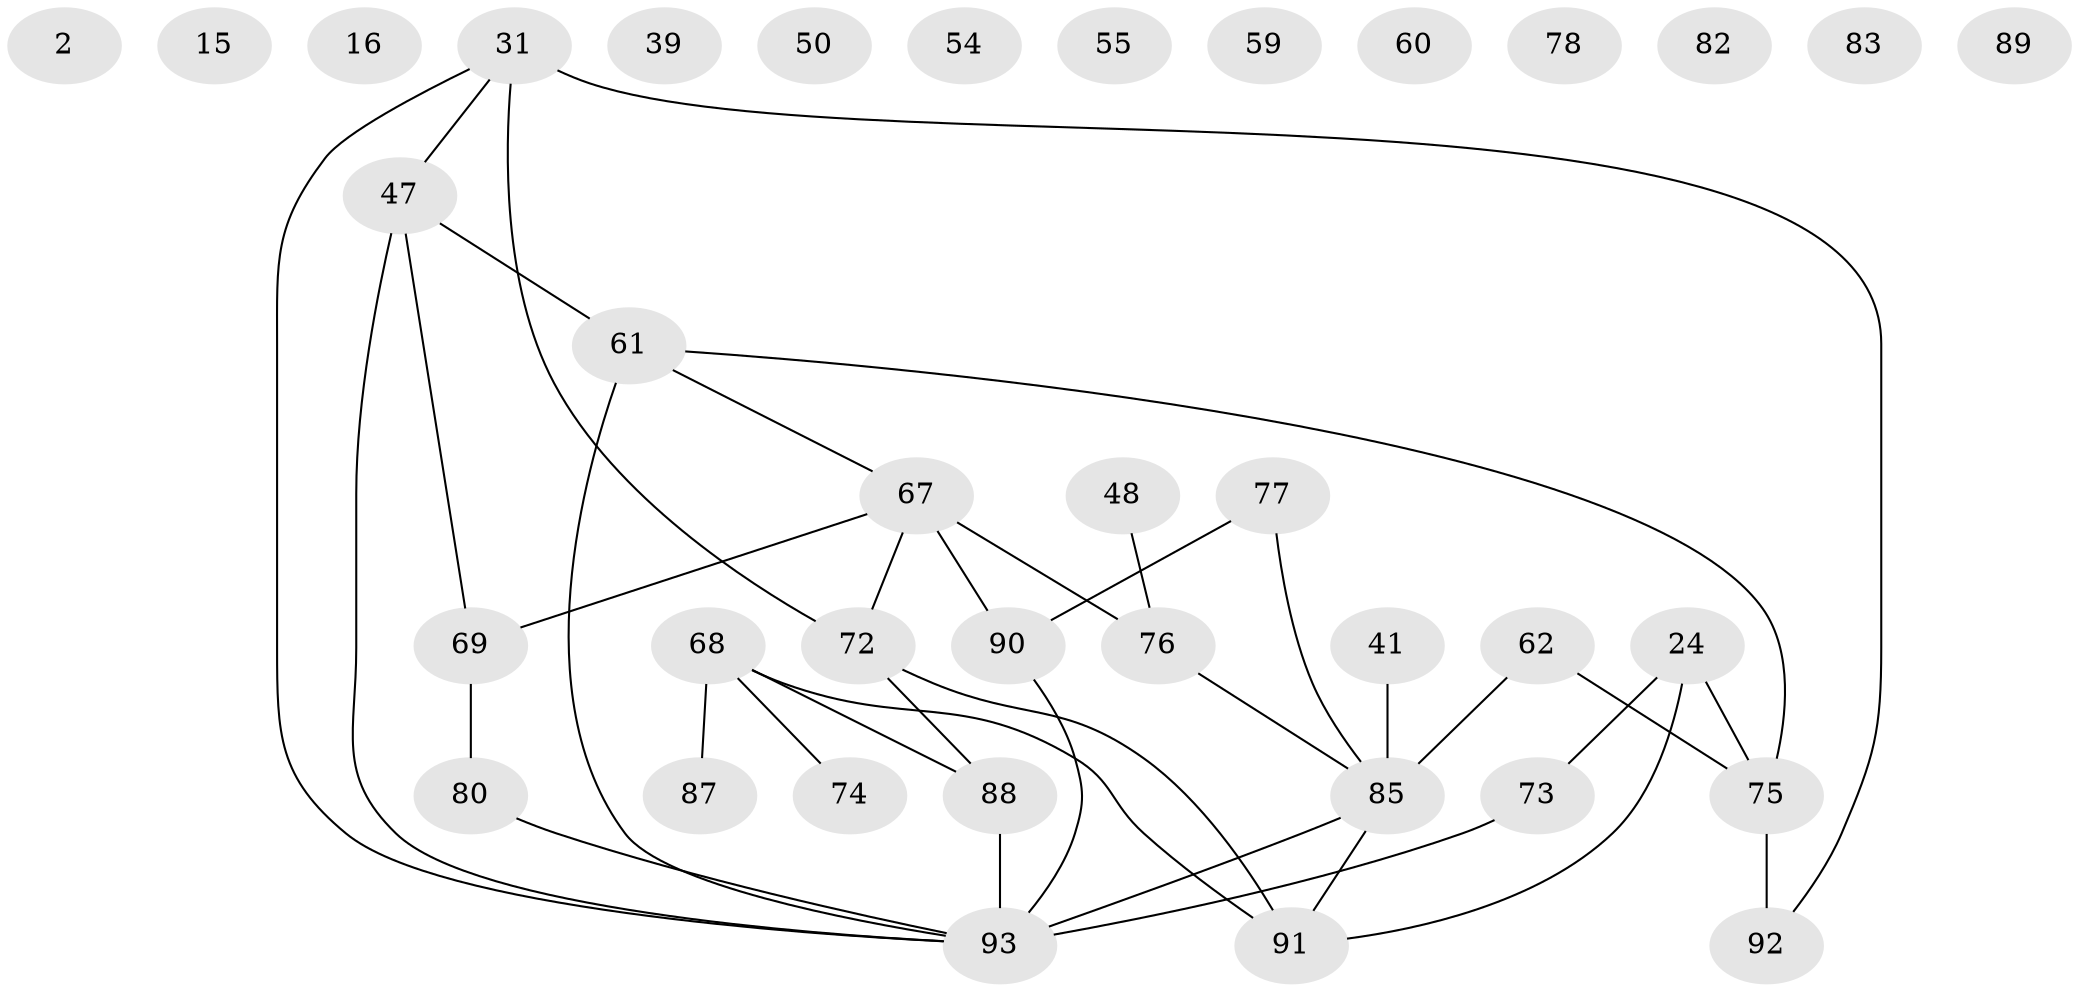 // original degree distribution, {2: 0.25806451612903225, 0: 0.11827956989247312, 1: 0.1935483870967742, 3: 0.1827956989247312, 4: 0.17204301075268819, 5: 0.07526881720430108}
// Generated by graph-tools (version 1.1) at 2025/42/03/04/25 21:42:25]
// undirected, 37 vertices, 38 edges
graph export_dot {
graph [start="1"]
  node [color=gray90,style=filled];
  2;
  15;
  16;
  24;
  31 [super="+17"];
  39;
  41;
  47 [super="+33"];
  48;
  50;
  54;
  55;
  59;
  60;
  61 [super="+11+44"];
  62 [super="+43"];
  67 [super="+38+66+45+64"];
  68 [super="+36"];
  69 [super="+65+7"];
  72 [super="+58"];
  73 [super="+20"];
  74;
  75;
  76 [super="+10"];
  77;
  78;
  80;
  82 [super="+12"];
  83;
  85 [super="+53+63"];
  87 [super="+23"];
  88 [super="+46+86"];
  89 [super="+81"];
  90 [super="+6"];
  91 [super="+18+51+71"];
  92 [super="+84"];
  93 [super="+70+40"];
  24 -- 73 [weight=2];
  24 -- 75;
  24 -- 91;
  31 -- 47;
  31 -- 92;
  31 -- 93;
  31 -- 72 [weight=2];
  41 -- 85;
  47 -- 61;
  47 -- 69 [weight=2];
  47 -- 93;
  48 -- 76;
  61 -- 75;
  61 -- 93 [weight=2];
  61 -- 67;
  62 -- 85;
  62 -- 75;
  67 -- 76 [weight=2];
  67 -- 69;
  67 -- 72 [weight=2];
  67 -- 90 [weight=2];
  68 -- 74;
  68 -- 87;
  68 -- 88 [weight=2];
  68 -- 91;
  69 -- 80;
  72 -- 91;
  72 -- 88;
  73 -- 93 [weight=2];
  75 -- 92 [weight=2];
  76 -- 85 [weight=2];
  77 -- 90;
  77 -- 85;
  80 -- 93;
  85 -- 93 [weight=3];
  85 -- 91;
  88 -- 93 [weight=2];
  90 -- 93;
}
